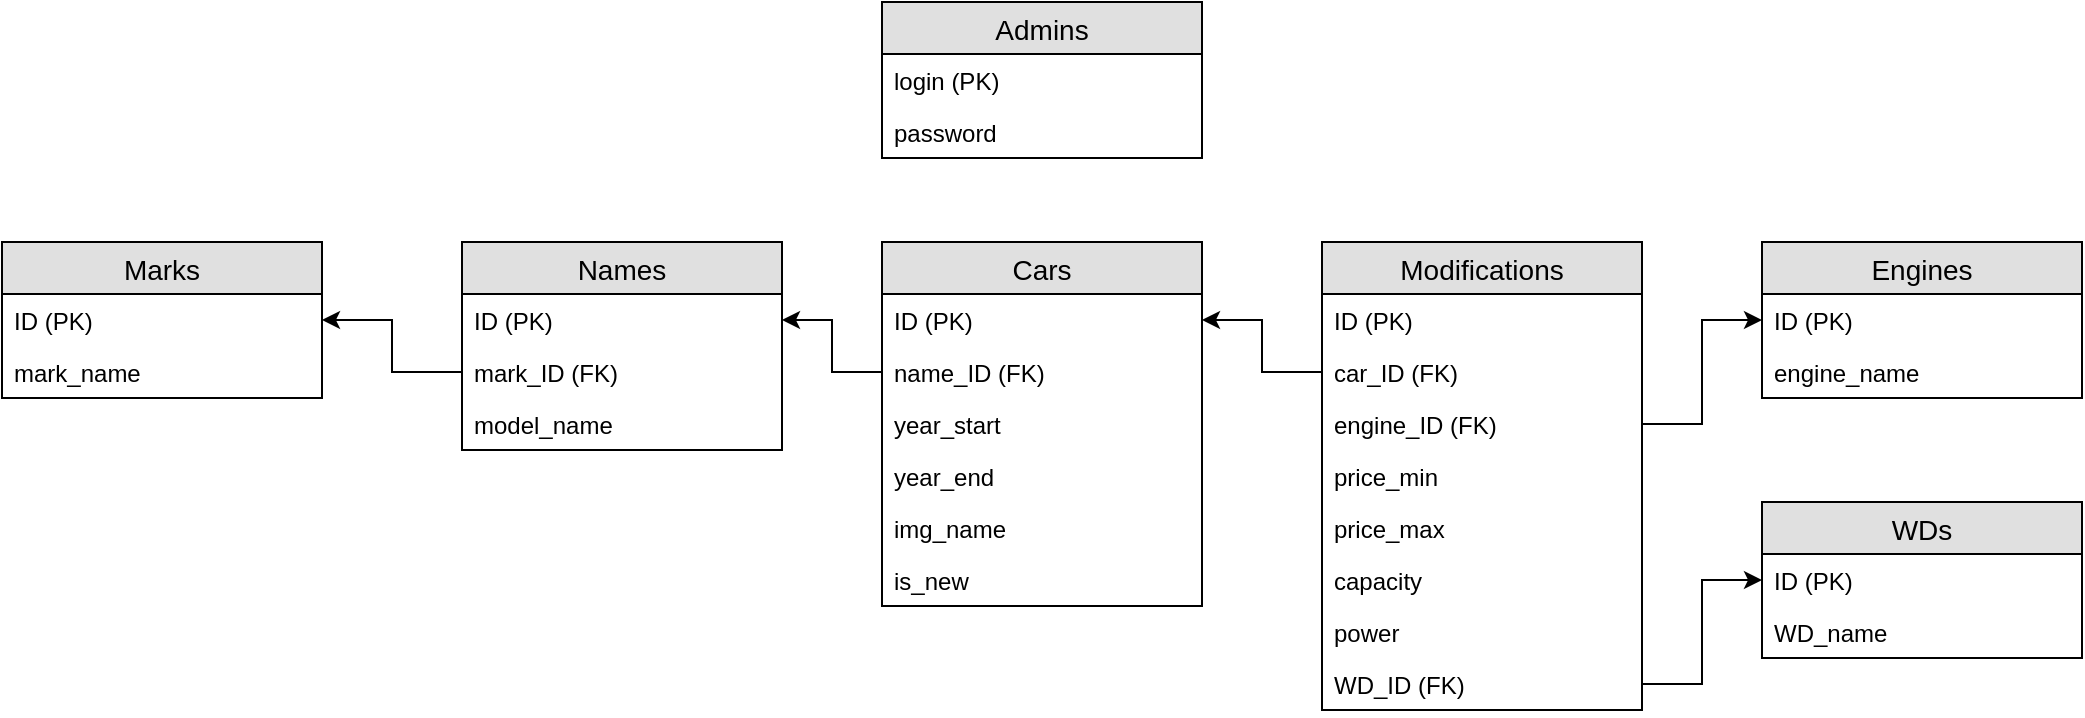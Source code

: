 <mxfile version="12.1.3" type="device" pages="1"><diagram id="OGnGfHX9PhrJlHebOTwl" name="Page-1"><mxGraphModel dx="2380" dy="943" grid="1" gridSize="10" guides="1" tooltips="1" connect="1" arrows="1" fold="1" page="1" pageScale="1" pageWidth="827" pageHeight="1169" math="0" shadow="0"><root><mxCell id="0"/><mxCell id="1" parent="0"/><object label="Modifications" asdf="sdfasdf" id="haldudS5CckRAmrRMyNe-13"><mxCell style="swimlane;fontStyle=0;childLayout=stackLayout;horizontal=1;startSize=26;fillColor=#e0e0e0;horizontalStack=0;resizeParent=1;resizeParentMax=0;resizeLast=0;collapsible=1;marginBottom=0;swimlaneFillColor=#ffffff;align=center;fontSize=14;" parent="1" vertex="1"><mxGeometry x="540" y="170" width="160" height="234" as="geometry"/></mxCell></object><mxCell id="haldudS5CckRAmrRMyNe-14" value="ID (PK)" style="text;strokeColor=none;fillColor=none;spacingLeft=4;spacingRight=4;overflow=hidden;rotatable=0;points=[[0,0.5],[1,0.5]];portConstraint=eastwest;fontSize=12;" parent="haldudS5CckRAmrRMyNe-13" vertex="1"><mxGeometry y="26" width="160" height="26" as="geometry"/></mxCell><mxCell id="haldudS5CckRAmrRMyNe-15" value="car_ID (FK)" style="text;strokeColor=none;fillColor=none;spacingLeft=4;spacingRight=4;overflow=hidden;rotatable=0;points=[[0,0.5],[1,0.5]];portConstraint=eastwest;fontSize=12;" parent="haldudS5CckRAmrRMyNe-13" vertex="1"><mxGeometry y="52" width="160" height="26" as="geometry"/></mxCell><mxCell id="haldudS5CckRAmrRMyNe-16" value="engine_ID (FK)" style="text;strokeColor=none;fillColor=none;spacingLeft=4;spacingRight=4;overflow=hidden;rotatable=0;points=[[0,0.5],[1,0.5]];portConstraint=eastwest;fontSize=12;" parent="haldudS5CckRAmrRMyNe-13" vertex="1"><mxGeometry y="78" width="160" height="26" as="geometry"/></mxCell><mxCell id="haldudS5CckRAmrRMyNe-21" value="price_min" style="text;strokeColor=none;fillColor=none;spacingLeft=4;spacingRight=4;overflow=hidden;rotatable=0;points=[[0,0.5],[1,0.5]];portConstraint=eastwest;fontSize=12;" parent="haldudS5CckRAmrRMyNe-13" vertex="1"><mxGeometry y="104" width="160" height="26" as="geometry"/></mxCell><mxCell id="haldudS5CckRAmrRMyNe-22" value="price_max" style="text;strokeColor=none;fillColor=none;spacingLeft=4;spacingRight=4;overflow=hidden;rotatable=0;points=[[0,0.5],[1,0.5]];portConstraint=eastwest;fontSize=12;" parent="haldudS5CckRAmrRMyNe-13" vertex="1"><mxGeometry y="130" width="160" height="26" as="geometry"/></mxCell><mxCell id="haldudS5CckRAmrRMyNe-23" value="capacity" style="text;strokeColor=none;fillColor=none;spacingLeft=4;spacingRight=4;overflow=hidden;rotatable=0;points=[[0,0.5],[1,0.5]];portConstraint=eastwest;fontSize=12;" parent="haldudS5CckRAmrRMyNe-13" vertex="1"><mxGeometry y="156" width="160" height="26" as="geometry"/></mxCell><mxCell id="haldudS5CckRAmrRMyNe-24" value="power" style="text;strokeColor=none;fillColor=none;spacingLeft=4;spacingRight=4;overflow=hidden;rotatable=0;points=[[0,0.5],[1,0.5]];portConstraint=eastwest;fontSize=12;" parent="haldudS5CckRAmrRMyNe-13" vertex="1"><mxGeometry y="182" width="160" height="26" as="geometry"/></mxCell><mxCell id="haldudS5CckRAmrRMyNe-33" value="WD_ID (FK)" style="text;strokeColor=none;fillColor=none;spacingLeft=4;spacingRight=4;overflow=hidden;rotatable=0;points=[[0,0.5],[1,0.5]];portConstraint=eastwest;fontSize=12;" parent="haldudS5CckRAmrRMyNe-13" vertex="1"><mxGeometry y="208" width="160" height="26" as="geometry"/></mxCell><object label="Cars" asdf="sdfasdf" id="haldudS5CckRAmrRMyNe-25"><mxCell style="swimlane;fontStyle=0;childLayout=stackLayout;horizontal=1;startSize=26;fillColor=#e0e0e0;horizontalStack=0;resizeParent=1;resizeParentMax=0;resizeLast=0;collapsible=1;marginBottom=0;swimlaneFillColor=#ffffff;align=center;fontSize=14;" parent="1" vertex="1"><mxGeometry x="320" y="170" width="160" height="182" as="geometry"/></mxCell></object><mxCell id="haldudS5CckRAmrRMyNe-26" value="ID (PK)" style="text;strokeColor=none;fillColor=none;spacingLeft=4;spacingRight=4;overflow=hidden;rotatable=0;points=[[0,0.5],[1,0.5]];portConstraint=eastwest;fontSize=12;align=left;" parent="haldudS5CckRAmrRMyNe-25" vertex="1"><mxGeometry y="26" width="160" height="26" as="geometry"/></mxCell><mxCell id="haldudS5CckRAmrRMyNe-28" value="name_ID (FK)" style="text;strokeColor=none;fillColor=none;spacingLeft=4;spacingRight=4;overflow=hidden;rotatable=0;points=[[0,0.5],[1,0.5]];portConstraint=eastwest;fontSize=12;" parent="haldudS5CckRAmrRMyNe-25" vertex="1"><mxGeometry y="52" width="160" height="26" as="geometry"/></mxCell><mxCell id="haldudS5CckRAmrRMyNe-29" value="year_start" style="text;strokeColor=none;fillColor=none;spacingLeft=4;spacingRight=4;overflow=hidden;rotatable=0;points=[[0,0.5],[1,0.5]];portConstraint=eastwest;fontSize=12;" parent="haldudS5CckRAmrRMyNe-25" vertex="1"><mxGeometry y="78" width="160" height="26" as="geometry"/></mxCell><mxCell id="haldudS5CckRAmrRMyNe-30" value="year_end" style="text;strokeColor=none;fillColor=none;spacingLeft=4;spacingRight=4;overflow=hidden;rotatable=0;points=[[0,0.5],[1,0.5]];portConstraint=eastwest;fontSize=12;" parent="haldudS5CckRAmrRMyNe-25" vertex="1"><mxGeometry y="104" width="160" height="26" as="geometry"/></mxCell><mxCell id="haldudS5CckRAmrRMyNe-31" value="img_name" style="text;strokeColor=none;fillColor=none;spacingLeft=4;spacingRight=4;overflow=hidden;rotatable=0;points=[[0,0.5],[1,0.5]];portConstraint=eastwest;fontSize=12;" parent="haldudS5CckRAmrRMyNe-25" vertex="1"><mxGeometry y="130" width="160" height="26" as="geometry"/></mxCell><mxCell id="XLVyvlbqTvxGwWUXJj8Q-7" value="is_new" style="text;strokeColor=none;fillColor=none;spacingLeft=4;spacingRight=4;overflow=hidden;rotatable=0;points=[[0,0.5],[1,0.5]];portConstraint=eastwest;fontSize=12;" parent="haldudS5CckRAmrRMyNe-25" vertex="1"><mxGeometry y="156" width="160" height="26" as="geometry"/></mxCell><object label="Admins" asdf="sdfasdf" id="haldudS5CckRAmrRMyNe-34"><mxCell style="swimlane;fontStyle=0;childLayout=stackLayout;horizontal=1;startSize=26;fillColor=#e0e0e0;horizontalStack=0;resizeParent=1;resizeParentMax=0;resizeLast=0;collapsible=1;marginBottom=0;swimlaneFillColor=#ffffff;align=center;fontSize=14;" parent="1" vertex="1"><mxGeometry x="320" y="50" width="160" height="78" as="geometry"/></mxCell></object><mxCell id="haldudS5CckRAmrRMyNe-35" value="login (PK)" style="text;strokeColor=none;fillColor=none;spacingLeft=4;spacingRight=4;overflow=hidden;rotatable=0;points=[[0,0.5],[1,0.5]];portConstraint=eastwest;fontSize=12;" parent="haldudS5CckRAmrRMyNe-34" vertex="1"><mxGeometry y="26" width="160" height="26" as="geometry"/></mxCell><mxCell id="haldudS5CckRAmrRMyNe-36" value="password" style="text;strokeColor=none;fillColor=none;spacingLeft=4;spacingRight=4;overflow=hidden;rotatable=0;points=[[0,0.5],[1,0.5]];portConstraint=eastwest;fontSize=12;" parent="haldudS5CckRAmrRMyNe-34" vertex="1"><mxGeometry y="52" width="160" height="26" as="geometry"/></mxCell><mxCell id="haldudS5CckRAmrRMyNe-43" style="edgeStyle=orthogonalEdgeStyle;rounded=0;orthogonalLoop=1;jettySize=auto;html=1;exitX=0;exitY=0.5;exitDx=0;exitDy=0;entryX=1;entryY=0.5;entryDx=0;entryDy=0;" parent="1" source="haldudS5CckRAmrRMyNe-15" target="haldudS5CckRAmrRMyNe-26" edge="1"><mxGeometry relative="1" as="geometry"/></mxCell><object label="WDs" asdf="sdfasdf" id="YhxM2ZeCgRG91Dpbl5aR-10"><mxCell style="swimlane;fontStyle=0;childLayout=stackLayout;horizontal=1;startSize=26;fillColor=#e0e0e0;horizontalStack=0;resizeParent=1;resizeParentMax=0;resizeLast=0;collapsible=1;marginBottom=0;swimlaneFillColor=#ffffff;align=center;fontSize=14;" parent="1" vertex="1"><mxGeometry x="760" y="300" width="160" height="78" as="geometry"/></mxCell></object><mxCell id="YhxM2ZeCgRG91Dpbl5aR-11" value="ID (PK)" style="text;strokeColor=none;fillColor=none;spacingLeft=4;spacingRight=4;overflow=hidden;rotatable=0;points=[[0,0.5],[1,0.5]];portConstraint=eastwest;fontSize=12;align=left;" parent="YhxM2ZeCgRG91Dpbl5aR-10" vertex="1"><mxGeometry y="26" width="160" height="26" as="geometry"/></mxCell><mxCell id="YhxM2ZeCgRG91Dpbl5aR-12" value="WD_name" style="text;strokeColor=none;fillColor=none;spacingLeft=4;spacingRight=4;overflow=hidden;rotatable=0;points=[[0,0.5],[1,0.5]];portConstraint=eastwest;fontSize=12;" parent="YhxM2ZeCgRG91Dpbl5aR-10" vertex="1"><mxGeometry y="52" width="160" height="26" as="geometry"/></mxCell><mxCell id="YhxM2ZeCgRG91Dpbl5aR-17" style="edgeStyle=orthogonalEdgeStyle;rounded=0;orthogonalLoop=1;jettySize=auto;html=1;exitX=1;exitY=0.5;exitDx=0;exitDy=0;entryX=0;entryY=0.5;entryDx=0;entryDy=0;" parent="1" source="haldudS5CckRAmrRMyNe-33" target="YhxM2ZeCgRG91Dpbl5aR-10" edge="1"><mxGeometry relative="1" as="geometry"/></mxCell><object label="Engines" asdf="sdfasdf" id="YhxM2ZeCgRG91Dpbl5aR-18"><mxCell style="swimlane;fontStyle=0;childLayout=stackLayout;horizontal=1;startSize=26;fillColor=#e0e0e0;horizontalStack=0;resizeParent=1;resizeParentMax=0;resizeLast=0;collapsible=1;marginBottom=0;swimlaneFillColor=#ffffff;align=center;fontSize=14;" parent="1" vertex="1"><mxGeometry x="760" y="170" width="160" height="78" as="geometry"/></mxCell></object><mxCell id="YhxM2ZeCgRG91Dpbl5aR-19" value="ID (PK)" style="text;strokeColor=none;fillColor=none;spacingLeft=4;spacingRight=4;overflow=hidden;rotatable=0;points=[[0,0.5],[1,0.5]];portConstraint=eastwest;fontSize=12;align=left;" parent="YhxM2ZeCgRG91Dpbl5aR-18" vertex="1"><mxGeometry y="26" width="160" height="26" as="geometry"/></mxCell><mxCell id="YhxM2ZeCgRG91Dpbl5aR-20" value="engine_name" style="text;strokeColor=none;fillColor=none;spacingLeft=4;spacingRight=4;overflow=hidden;rotatable=0;points=[[0,0.5],[1,0.5]];portConstraint=eastwest;fontSize=12;" parent="YhxM2ZeCgRG91Dpbl5aR-18" vertex="1"><mxGeometry y="52" width="160" height="26" as="geometry"/></mxCell><mxCell id="YhxM2ZeCgRG91Dpbl5aR-21" style="edgeStyle=orthogonalEdgeStyle;rounded=0;orthogonalLoop=1;jettySize=auto;html=1;exitX=1;exitY=0.5;exitDx=0;exitDy=0;entryX=0;entryY=0.5;entryDx=0;entryDy=0;" parent="1" source="haldudS5CckRAmrRMyNe-16" target="YhxM2ZeCgRG91Dpbl5aR-19" edge="1"><mxGeometry relative="1" as="geometry"/></mxCell><object label="Marks" asdf="sdfasdf" id="TAZK9nERbE1H5xtZ26kc-1"><mxCell style="swimlane;fontStyle=0;childLayout=stackLayout;horizontal=1;startSize=26;fillColor=#e0e0e0;horizontalStack=0;resizeParent=1;resizeParentMax=0;resizeLast=0;collapsible=1;marginBottom=0;swimlaneFillColor=#ffffff;align=center;fontSize=14;" parent="1" vertex="1"><mxGeometry x="-120" y="170" width="160" height="78" as="geometry"/></mxCell></object><mxCell id="TAZK9nERbE1H5xtZ26kc-2" value="ID (PK)" style="text;strokeColor=none;fillColor=none;spacingLeft=4;spacingRight=4;overflow=hidden;rotatable=0;points=[[0,0.5],[1,0.5]];portConstraint=eastwest;fontSize=12;align=left;" parent="TAZK9nERbE1H5xtZ26kc-1" vertex="1"><mxGeometry y="26" width="160" height="26" as="geometry"/></mxCell><mxCell id="TAZK9nERbE1H5xtZ26kc-3" value="mark_name" style="text;strokeColor=none;fillColor=none;spacingLeft=4;spacingRight=4;overflow=hidden;rotatable=0;points=[[0,0.5],[1,0.5]];portConstraint=eastwest;fontSize=12;" parent="TAZK9nERbE1H5xtZ26kc-1" vertex="1"><mxGeometry y="52" width="160" height="26" as="geometry"/></mxCell><object label="Names" asdf="sdfasdf" id="TAZK9nERbE1H5xtZ26kc-5"><mxCell style="swimlane;fontStyle=0;childLayout=stackLayout;horizontal=1;startSize=26;fillColor=#e0e0e0;horizontalStack=0;resizeParent=1;resizeParentMax=0;resizeLast=0;collapsible=1;marginBottom=0;swimlaneFillColor=#ffffff;align=center;fontSize=14;" parent="1" vertex="1"><mxGeometry x="110" y="170" width="160" height="104" as="geometry"/></mxCell></object><mxCell id="TAZK9nERbE1H5xtZ26kc-6" value="ID (PK)" style="text;strokeColor=none;fillColor=none;spacingLeft=4;spacingRight=4;overflow=hidden;rotatable=0;points=[[0,0.5],[1,0.5]];portConstraint=eastwest;fontSize=12;align=left;" parent="TAZK9nERbE1H5xtZ26kc-5" vertex="1"><mxGeometry y="26" width="160" height="26" as="geometry"/></mxCell><mxCell id="TAZK9nERbE1H5xtZ26kc-7" value="mark_ID (FK)" style="text;strokeColor=none;fillColor=none;spacingLeft=4;spacingRight=4;overflow=hidden;rotatable=0;points=[[0,0.5],[1,0.5]];portConstraint=eastwest;fontSize=12;" parent="TAZK9nERbE1H5xtZ26kc-5" vertex="1"><mxGeometry y="52" width="160" height="26" as="geometry"/></mxCell><mxCell id="XLVyvlbqTvxGwWUXJj8Q-2" value="model_name" style="text;strokeColor=none;fillColor=none;spacingLeft=4;spacingRight=4;overflow=hidden;rotatable=0;points=[[0,0.5],[1,0.5]];portConstraint=eastwest;fontSize=12;" parent="TAZK9nERbE1H5xtZ26kc-5" vertex="1"><mxGeometry y="78" width="160" height="26" as="geometry"/></mxCell><mxCell id="hHUwh4GnSE7mlZyqaC6X-1" style="edgeStyle=orthogonalEdgeStyle;rounded=0;orthogonalLoop=1;jettySize=auto;html=1;exitX=0;exitY=0.5;exitDx=0;exitDy=0;entryX=1;entryY=0.5;entryDx=0;entryDy=0;" parent="1" source="TAZK9nERbE1H5xtZ26kc-7" target="TAZK9nERbE1H5xtZ26kc-2" edge="1"><mxGeometry relative="1" as="geometry"/></mxCell><mxCell id="gRh0ff9n6K16T5jLcUdu-1" style="edgeStyle=orthogonalEdgeStyle;rounded=0;orthogonalLoop=1;jettySize=auto;html=1;exitX=0;exitY=0.5;exitDx=0;exitDy=0;entryX=1;entryY=0.5;entryDx=0;entryDy=0;" edge="1" parent="1" source="haldudS5CckRAmrRMyNe-28" target="TAZK9nERbE1H5xtZ26kc-6"><mxGeometry relative="1" as="geometry"/></mxCell></root></mxGraphModel></diagram></mxfile>
